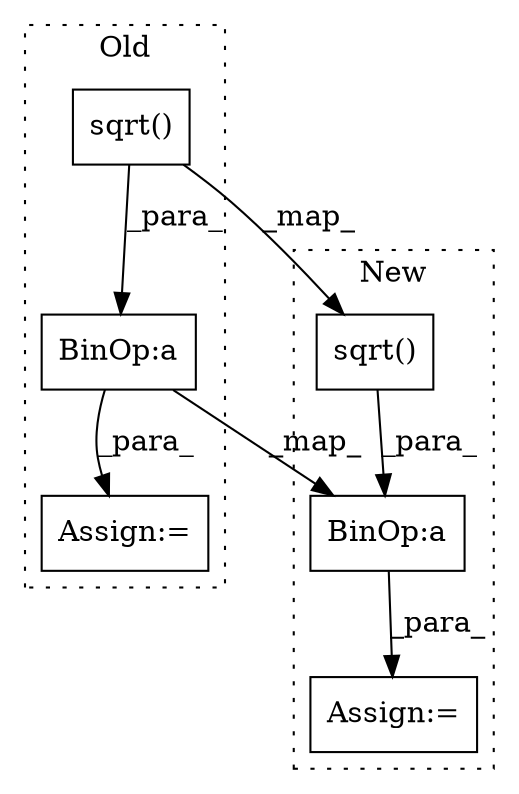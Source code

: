 digraph G {
subgraph cluster0 {
1 [label="sqrt()" a="75" s="9034,9050" l="10,1" shape="box"];
3 [label="BinOp:a" a="82" s="9051" l="3" shape="box"];
6 [label="Assign:=" a="68" s="9030" l="4" shape="box"];
label = "Old";
style="dotted";
}
subgraph cluster1 {
2 [label="sqrt()" a="75" s="9041,9057" l="10,1" shape="box"];
4 [label="BinOp:a" a="82" s="9058" l="3" shape="box"];
5 [label="Assign:=" a="68" s="9917" l="3" shape="box"];
label = "New";
style="dotted";
}
1 -> 2 [label="_map_"];
1 -> 3 [label="_para_"];
2 -> 4 [label="_para_"];
3 -> 6 [label="_para_"];
3 -> 4 [label="_map_"];
4 -> 5 [label="_para_"];
}